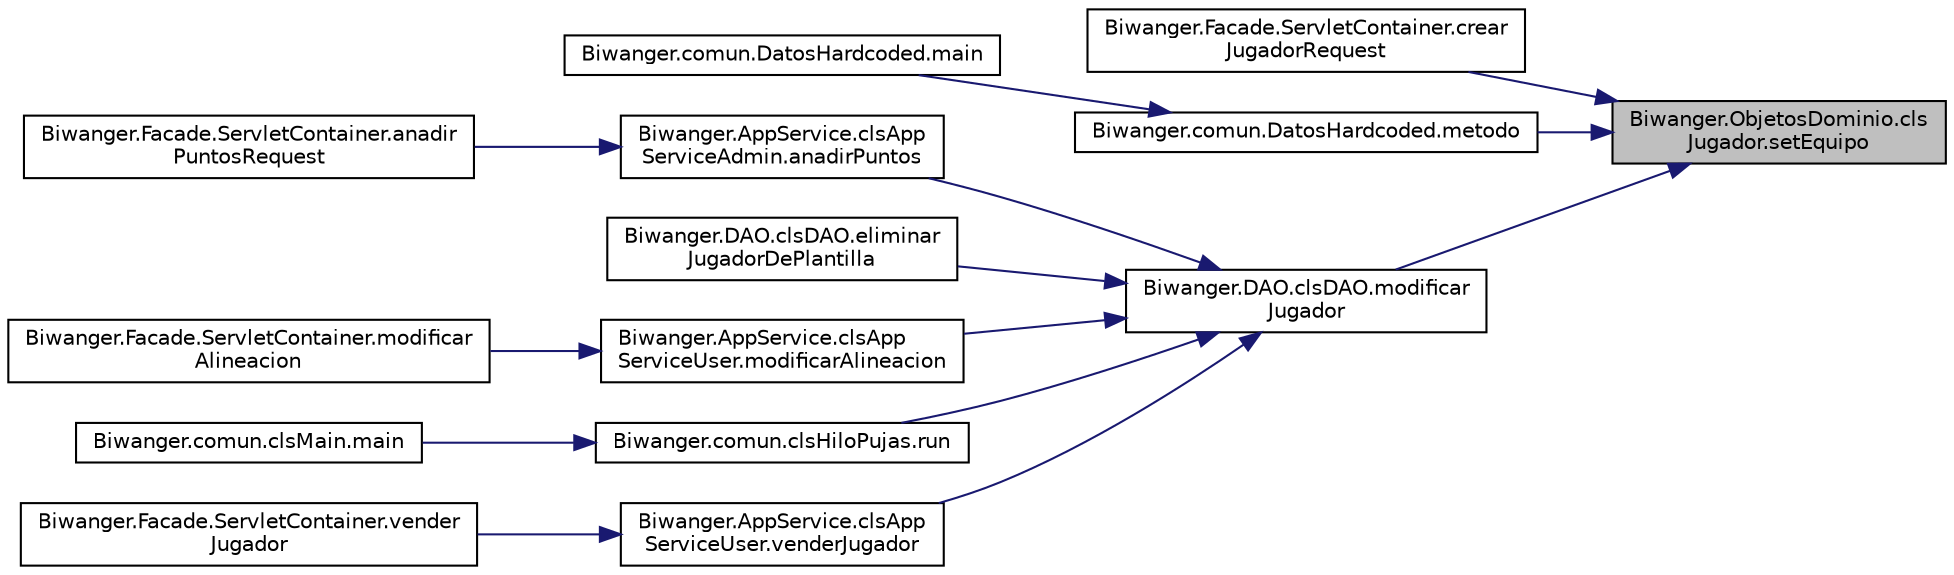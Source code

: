 digraph "Biwanger.ObjetosDominio.clsJugador.setEquipo"
{
 // LATEX_PDF_SIZE
  edge [fontname="Helvetica",fontsize="10",labelfontname="Helvetica",labelfontsize="10"];
  node [fontname="Helvetica",fontsize="10",shape=record];
  rankdir="RL";
  Node1 [label="Biwanger.ObjetosDominio.cls\lJugador.setEquipo",height=0.2,width=0.4,color="black", fillcolor="grey75", style="filled", fontcolor="black",tooltip=" "];
  Node1 -> Node2 [dir="back",color="midnightblue",fontsize="10",style="solid",fontname="Helvetica"];
  Node2 [label="Biwanger.Facade.ServletContainer.crear\lJugadorRequest",height=0.2,width=0.4,color="black", fillcolor="white", style="filled",URL="$class_biwanger_1_1_facade_1_1_servlet_container.html#a60ad3c267ac6524d219d60fafbd36b67",tooltip=" "];
  Node1 -> Node3 [dir="back",color="midnightblue",fontsize="10",style="solid",fontname="Helvetica"];
  Node3 [label="Biwanger.comun.DatosHardcoded.metodo",height=0.2,width=0.4,color="black", fillcolor="white", style="filled",URL="$class_biwanger_1_1comun_1_1_datos_hardcoded.html#a656598ab6f5545cc285f0c162bb0dd43",tooltip=" "];
  Node3 -> Node4 [dir="back",color="midnightblue",fontsize="10",style="solid",fontname="Helvetica"];
  Node4 [label="Biwanger.comun.DatosHardcoded.main",height=0.2,width=0.4,color="black", fillcolor="white", style="filled",URL="$class_biwanger_1_1comun_1_1_datos_hardcoded.html#a7c6a01b66106fabc65468cbc49c0fd64",tooltip=" "];
  Node1 -> Node5 [dir="back",color="midnightblue",fontsize="10",style="solid",fontname="Helvetica"];
  Node5 [label="Biwanger.DAO.clsDAO.modificar\lJugador",height=0.2,width=0.4,color="black", fillcolor="white", style="filled",URL="$class_biwanger_1_1_d_a_o_1_1cls_d_a_o.html#a0b0abb6047254b917a1527955f1668e7",tooltip=" "];
  Node5 -> Node6 [dir="back",color="midnightblue",fontsize="10",style="solid",fontname="Helvetica"];
  Node6 [label="Biwanger.AppService.clsApp\lServiceAdmin.anadirPuntos",height=0.2,width=0.4,color="black", fillcolor="white", style="filled",URL="$class_biwanger_1_1_app_service_1_1cls_app_service_admin.html#a0f074ca356e0169627710fa87030cac7",tooltip=" "];
  Node6 -> Node7 [dir="back",color="midnightblue",fontsize="10",style="solid",fontname="Helvetica"];
  Node7 [label="Biwanger.Facade.ServletContainer.anadir\lPuntosRequest",height=0.2,width=0.4,color="black", fillcolor="white", style="filled",URL="$class_biwanger_1_1_facade_1_1_servlet_container.html#a5524b2f75c0e38fe5258c2875b793354",tooltip=" "];
  Node5 -> Node8 [dir="back",color="midnightblue",fontsize="10",style="solid",fontname="Helvetica"];
  Node8 [label="Biwanger.DAO.clsDAO.eliminar\lJugadorDePlantilla",height=0.2,width=0.4,color="black", fillcolor="white", style="filled",URL="$class_biwanger_1_1_d_a_o_1_1cls_d_a_o.html#a1d722e9a03fff06cadda3142fea1430c",tooltip=" "];
  Node5 -> Node9 [dir="back",color="midnightblue",fontsize="10",style="solid",fontname="Helvetica"];
  Node9 [label="Biwanger.AppService.clsApp\lServiceUser.modificarAlineacion",height=0.2,width=0.4,color="black", fillcolor="white", style="filled",URL="$class_biwanger_1_1_app_service_1_1cls_app_service_user.html#a425dda4e33a85cec2b23f7e0c7f0eb7c",tooltip=" "];
  Node9 -> Node10 [dir="back",color="midnightblue",fontsize="10",style="solid",fontname="Helvetica"];
  Node10 [label="Biwanger.Facade.ServletContainer.modificar\lAlineacion",height=0.2,width=0.4,color="black", fillcolor="white", style="filled",URL="$class_biwanger_1_1_facade_1_1_servlet_container.html#aa4b67ad890668577487de568096f63de",tooltip=" "];
  Node5 -> Node11 [dir="back",color="midnightblue",fontsize="10",style="solid",fontname="Helvetica"];
  Node11 [label="Biwanger.comun.clsHiloPujas.run",height=0.2,width=0.4,color="black", fillcolor="white", style="filled",URL="$class_biwanger_1_1comun_1_1cls_hilo_pujas.html#a1081eef132d091c12bb08bf1eb2db1c1",tooltip=" "];
  Node11 -> Node12 [dir="back",color="midnightblue",fontsize="10",style="solid",fontname="Helvetica"];
  Node12 [label="Biwanger.comun.clsMain.main",height=0.2,width=0.4,color="black", fillcolor="white", style="filled",URL="$class_biwanger_1_1comun_1_1cls_main.html#a09e0032f856ff2123925717cef2db994",tooltip=" "];
  Node5 -> Node13 [dir="back",color="midnightblue",fontsize="10",style="solid",fontname="Helvetica"];
  Node13 [label="Biwanger.AppService.clsApp\lServiceUser.venderJugador",height=0.2,width=0.4,color="black", fillcolor="white", style="filled",URL="$class_biwanger_1_1_app_service_1_1cls_app_service_user.html#afb04e72d55b45c091a6bebda6ea1ab82",tooltip=" "];
  Node13 -> Node14 [dir="back",color="midnightblue",fontsize="10",style="solid",fontname="Helvetica"];
  Node14 [label="Biwanger.Facade.ServletContainer.vender\lJugador",height=0.2,width=0.4,color="black", fillcolor="white", style="filled",URL="$class_biwanger_1_1_facade_1_1_servlet_container.html#a43fee37e057cb8e69b20b0dd4d7c12c4",tooltip=" "];
}
